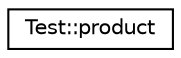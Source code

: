 digraph "Graphical Class Hierarchy"
{
  edge [fontname="Helvetica",fontsize="10",labelfontname="Helvetica",labelfontsize="10"];
  node [fontname="Helvetica",fontsize="10",shape=record];
  rankdir="LR";
  Node0 [label="Test::product",height=0.2,width=0.4,color="black", fillcolor="white", style="filled",URL="$structTest_1_1product.html"];
}
